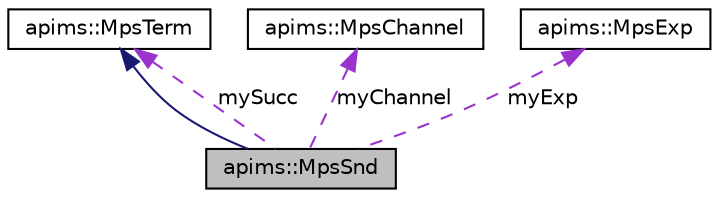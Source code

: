 digraph G
{
  edge [fontname="Helvetica",fontsize="10",labelfontname="Helvetica",labelfontsize="10"];
  node [fontname="Helvetica",fontsize="10",shape=record];
  Node1 [label="apims::MpsSnd",height=0.2,width=0.4,color="black", fillcolor="grey75", style="filled" fontcolor="black"];
  Node2 -> Node1 [dir=back,color="midnightblue",fontsize="10",style="solid",fontname="Helvetica"];
  Node2 [label="apims::MpsTerm",height=0.2,width=0.4,color="black", fillcolor="white", style="filled",URL="$classapims_1_1_mps_term.html",tooltip="MpsTerm represents a process in the pi-calculus with multi party session types. This is an abstract s..."];
  Node2 -> Node1 [dir=back,color="darkorchid3",fontsize="10",style="dashed",label="mySucc",fontname="Helvetica"];
  Node3 -> Node1 [dir=back,color="darkorchid3",fontsize="10",style="dashed",label="myChannel",fontname="Helvetica"];
  Node3 [label="apims::MpsChannel",height=0.2,width=0.4,color="black", fillcolor="white", style="filled",URL="$classapims_1_1_mps_channel.html"];
  Node4 -> Node1 [dir=back,color="darkorchid3",fontsize="10",style="dashed",label="myExp",fontname="Helvetica"];
  Node4 [label="apims::MpsExp",height=0.2,width=0.4,color="black", fillcolor="white", style="filled",URL="$classapims_1_1_mps_exp.html"];
}
